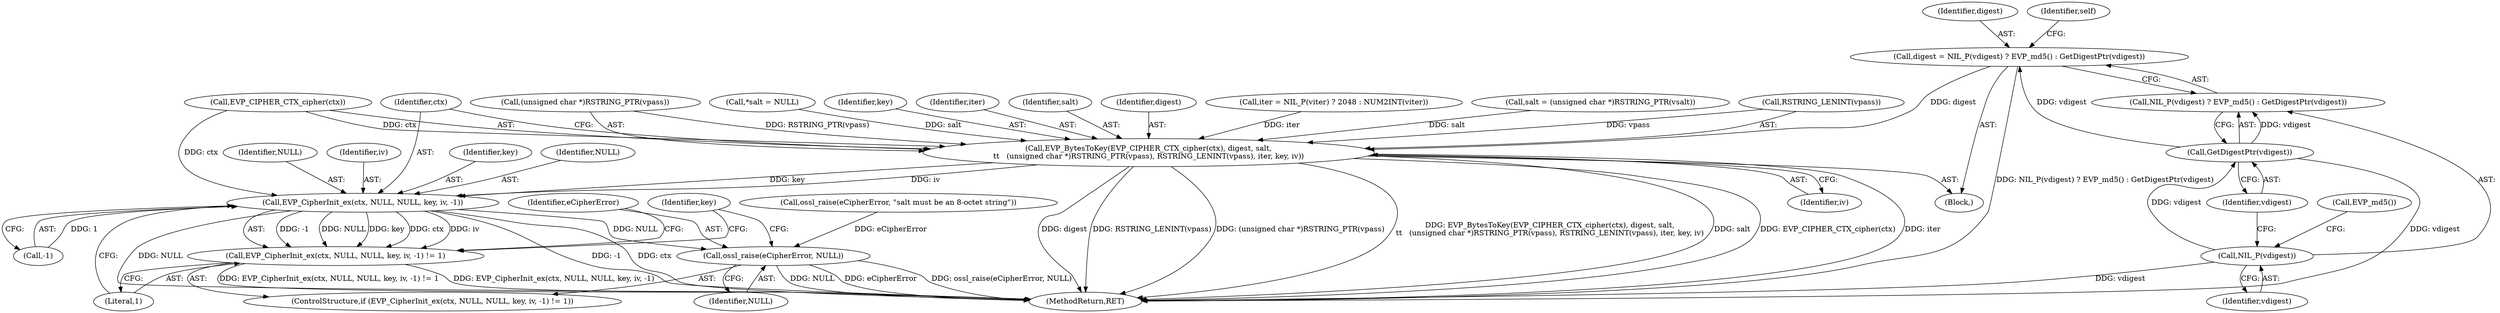 digraph "0_openssl_8108e0a6db133f3375608303fdd2083eb5115062_2@pointer" {
"1000161" [label="(Call,digest = NIL_P(vdigest) ? EVP_md5() : GetDigestPtr(vdigest))"];
"1000167" [label="(Call,GetDigestPtr(vdigest))"];
"1000164" [label="(Call,NIL_P(vdigest))"];
"1000172" [label="(Call,EVP_BytesToKey(EVP_CIPHER_CTX_cipher(ctx), digest, salt,\n\t\t   (unsigned char *)RSTRING_PTR(vpass), RSTRING_LENINT(vpass), iter, key, iv))"];
"1000188" [label="(Call,EVP_CipherInit_ex(ctx, NULL, NULL, key, iv, -1))"];
"1000187" [label="(Call,EVP_CipherInit_ex(ctx, NULL, NULL, key, iv, -1) != 1)"];
"1000197" [label="(Call,ossl_raise(eCipherError, NULL))"];
"1000173" [label="(Call,EVP_CIPHER_CTX_cipher(ctx))"];
"1000190" [label="(Identifier,NULL)"];
"1000161" [label="(Call,digest = NIL_P(vdigest) ? EVP_md5() : GetDigestPtr(vdigest))"];
"1000177" [label="(Call,(unsigned char *)RSTRING_PTR(vpass))"];
"1000194" [label="(Call,-1)"];
"1000192" [label="(Identifier,key)"];
"1000114" [label="(Call,*salt = NULL)"];
"1000168" [label="(Identifier,vdigest)"];
"1000186" [label="(ControlStructure,if (EVP_CipherInit_ex(ctx, NULL, NULL, key, iv, -1) != 1))"];
"1000184" [label="(Identifier,key)"];
"1000166" [label="(Call,EVP_md5())"];
"1000164" [label="(Call,NIL_P(vdigest))"];
"1000191" [label="(Identifier,NULL)"];
"1000198" [label="(Identifier,eCipherError)"];
"1000162" [label="(Identifier,digest)"];
"1000187" [label="(Call,EVP_CipherInit_ex(ctx, NULL, NULL, key, iv, -1) != 1)"];
"1000214" [label="(MethodReturn,RET)"];
"1000183" [label="(Identifier,iter)"];
"1000197" [label="(Call,ossl_raise(eCipherError, NULL))"];
"1000144" [label="(Call,ossl_raise(eCipherError, \"salt must be an 8-octet string\"))"];
"1000201" [label="(Identifier,key)"];
"1000189" [label="(Identifier,ctx)"];
"1000176" [label="(Identifier,salt)"];
"1000170" [label="(Identifier,self)"];
"1000175" [label="(Identifier,digest)"];
"1000196" [label="(Literal,1)"];
"1000163" [label="(Call,NIL_P(vdigest) ? EVP_md5() : GetDigestPtr(vdigest))"];
"1000153" [label="(Call,iter = NIL_P(viter) ? 2048 : NUM2INT(viter))"];
"1000188" [label="(Call,EVP_CipherInit_ex(ctx, NULL, NULL, key, iv, -1))"];
"1000172" [label="(Call,EVP_BytesToKey(EVP_CIPHER_CTX_cipher(ctx), digest, salt,\n\t\t   (unsigned char *)RSTRING_PTR(vpass), RSTRING_LENINT(vpass), iter, key, iv))"];
"1000147" [label="(Call,salt = (unsigned char *)RSTRING_PTR(vsalt))"];
"1000181" [label="(Call,RSTRING_LENINT(vpass))"];
"1000193" [label="(Identifier,iv)"];
"1000167" [label="(Call,GetDigestPtr(vdigest))"];
"1000104" [label="(Block,)"];
"1000185" [label="(Identifier,iv)"];
"1000199" [label="(Identifier,NULL)"];
"1000165" [label="(Identifier,vdigest)"];
"1000161" -> "1000104"  [label="AST: "];
"1000161" -> "1000163"  [label="CFG: "];
"1000162" -> "1000161"  [label="AST: "];
"1000163" -> "1000161"  [label="AST: "];
"1000170" -> "1000161"  [label="CFG: "];
"1000161" -> "1000214"  [label="DDG: NIL_P(vdigest) ? EVP_md5() : GetDigestPtr(vdigest)"];
"1000167" -> "1000161"  [label="DDG: vdigest"];
"1000161" -> "1000172"  [label="DDG: digest"];
"1000167" -> "1000163"  [label="AST: "];
"1000167" -> "1000168"  [label="CFG: "];
"1000168" -> "1000167"  [label="AST: "];
"1000163" -> "1000167"  [label="CFG: "];
"1000167" -> "1000214"  [label="DDG: vdigest"];
"1000167" -> "1000163"  [label="DDG: vdigest"];
"1000164" -> "1000167"  [label="DDG: vdigest"];
"1000164" -> "1000163"  [label="AST: "];
"1000164" -> "1000165"  [label="CFG: "];
"1000165" -> "1000164"  [label="AST: "];
"1000166" -> "1000164"  [label="CFG: "];
"1000168" -> "1000164"  [label="CFG: "];
"1000164" -> "1000214"  [label="DDG: vdigest"];
"1000172" -> "1000104"  [label="AST: "];
"1000172" -> "1000185"  [label="CFG: "];
"1000173" -> "1000172"  [label="AST: "];
"1000175" -> "1000172"  [label="AST: "];
"1000176" -> "1000172"  [label="AST: "];
"1000177" -> "1000172"  [label="AST: "];
"1000181" -> "1000172"  [label="AST: "];
"1000183" -> "1000172"  [label="AST: "];
"1000184" -> "1000172"  [label="AST: "];
"1000185" -> "1000172"  [label="AST: "];
"1000189" -> "1000172"  [label="CFG: "];
"1000172" -> "1000214"  [label="DDG: RSTRING_LENINT(vpass)"];
"1000172" -> "1000214"  [label="DDG: (unsigned char *)RSTRING_PTR(vpass)"];
"1000172" -> "1000214"  [label="DDG: EVP_BytesToKey(EVP_CIPHER_CTX_cipher(ctx), digest, salt,\n\t\t   (unsigned char *)RSTRING_PTR(vpass), RSTRING_LENINT(vpass), iter, key, iv)"];
"1000172" -> "1000214"  [label="DDG: salt"];
"1000172" -> "1000214"  [label="DDG: EVP_CIPHER_CTX_cipher(ctx)"];
"1000172" -> "1000214"  [label="DDG: iter"];
"1000172" -> "1000214"  [label="DDG: digest"];
"1000173" -> "1000172"  [label="DDG: ctx"];
"1000114" -> "1000172"  [label="DDG: salt"];
"1000147" -> "1000172"  [label="DDG: salt"];
"1000177" -> "1000172"  [label="DDG: RSTRING_PTR(vpass)"];
"1000181" -> "1000172"  [label="DDG: vpass"];
"1000153" -> "1000172"  [label="DDG: iter"];
"1000172" -> "1000188"  [label="DDG: key"];
"1000172" -> "1000188"  [label="DDG: iv"];
"1000188" -> "1000187"  [label="AST: "];
"1000188" -> "1000194"  [label="CFG: "];
"1000189" -> "1000188"  [label="AST: "];
"1000190" -> "1000188"  [label="AST: "];
"1000191" -> "1000188"  [label="AST: "];
"1000192" -> "1000188"  [label="AST: "];
"1000193" -> "1000188"  [label="AST: "];
"1000194" -> "1000188"  [label="AST: "];
"1000196" -> "1000188"  [label="CFG: "];
"1000188" -> "1000214"  [label="DDG: NULL"];
"1000188" -> "1000214"  [label="DDG: -1"];
"1000188" -> "1000214"  [label="DDG: ctx"];
"1000188" -> "1000187"  [label="DDG: -1"];
"1000188" -> "1000187"  [label="DDG: NULL"];
"1000188" -> "1000187"  [label="DDG: key"];
"1000188" -> "1000187"  [label="DDG: ctx"];
"1000188" -> "1000187"  [label="DDG: iv"];
"1000173" -> "1000188"  [label="DDG: ctx"];
"1000194" -> "1000188"  [label="DDG: 1"];
"1000188" -> "1000197"  [label="DDG: NULL"];
"1000187" -> "1000186"  [label="AST: "];
"1000187" -> "1000196"  [label="CFG: "];
"1000196" -> "1000187"  [label="AST: "];
"1000198" -> "1000187"  [label="CFG: "];
"1000201" -> "1000187"  [label="CFG: "];
"1000187" -> "1000214"  [label="DDG: EVP_CipherInit_ex(ctx, NULL, NULL, key, iv, -1)"];
"1000187" -> "1000214"  [label="DDG: EVP_CipherInit_ex(ctx, NULL, NULL, key, iv, -1) != 1"];
"1000197" -> "1000186"  [label="AST: "];
"1000197" -> "1000199"  [label="CFG: "];
"1000198" -> "1000197"  [label="AST: "];
"1000199" -> "1000197"  [label="AST: "];
"1000201" -> "1000197"  [label="CFG: "];
"1000197" -> "1000214"  [label="DDG: ossl_raise(eCipherError, NULL)"];
"1000197" -> "1000214"  [label="DDG: NULL"];
"1000197" -> "1000214"  [label="DDG: eCipherError"];
"1000144" -> "1000197"  [label="DDG: eCipherError"];
}
